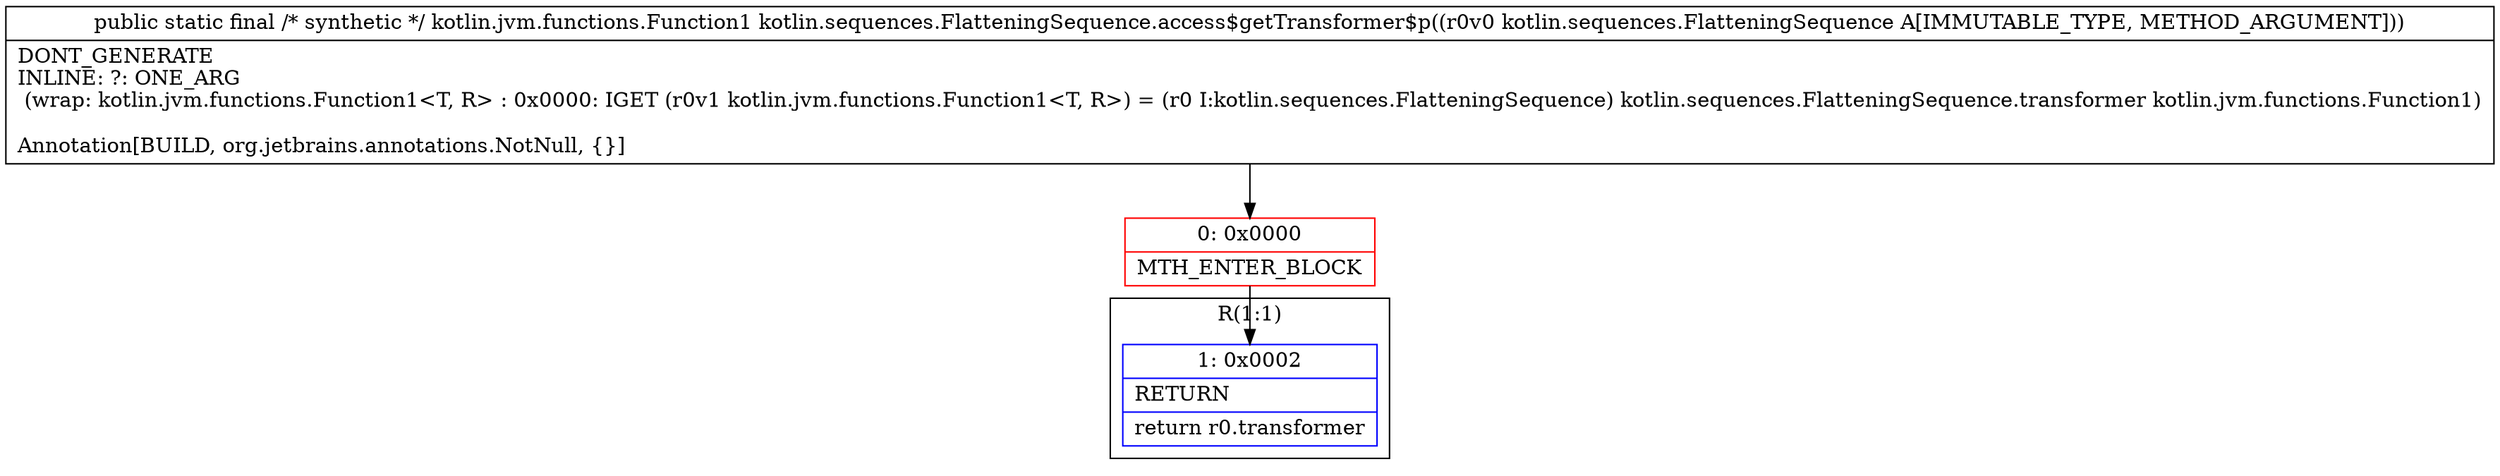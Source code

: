 digraph "CFG forkotlin.sequences.FlatteningSequence.access$getTransformer$p(Lkotlin\/sequences\/FlatteningSequence;)Lkotlin\/jvm\/functions\/Function1;" {
subgraph cluster_Region_1367382990 {
label = "R(1:1)";
node [shape=record,color=blue];
Node_1 [shape=record,label="{1\:\ 0x0002|RETURN\l|return r0.transformer\l}"];
}
Node_0 [shape=record,color=red,label="{0\:\ 0x0000|MTH_ENTER_BLOCK\l}"];
MethodNode[shape=record,label="{public static final \/* synthetic *\/ kotlin.jvm.functions.Function1 kotlin.sequences.FlatteningSequence.access$getTransformer$p((r0v0 kotlin.sequences.FlatteningSequence A[IMMUTABLE_TYPE, METHOD_ARGUMENT]))  | DONT_GENERATE\lINLINE: ?: ONE_ARG  \l  (wrap: kotlin.jvm.functions.Function1\<T, R\> : 0x0000: IGET  (r0v1 kotlin.jvm.functions.Function1\<T, R\>) = (r0 I:kotlin.sequences.FlatteningSequence) kotlin.sequences.FlatteningSequence.transformer kotlin.jvm.functions.Function1)\l\lAnnotation[BUILD, org.jetbrains.annotations.NotNull, \{\}]\l}"];
MethodNode -> Node_0;
Node_0 -> Node_1;
}

